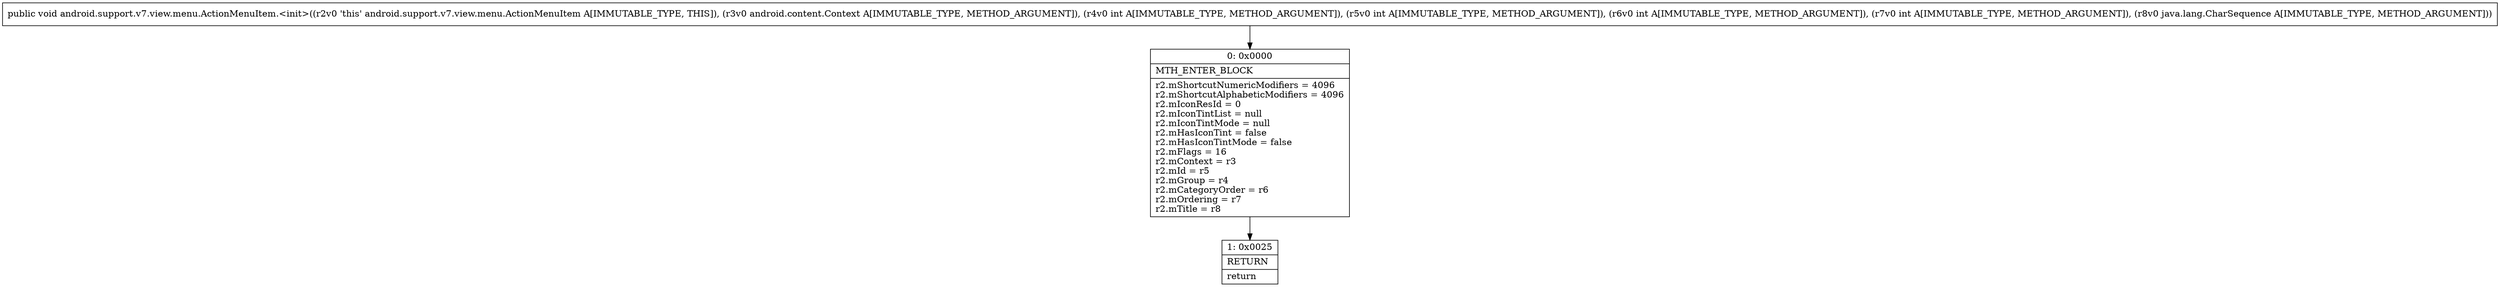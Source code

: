 digraph "CFG forandroid.support.v7.view.menu.ActionMenuItem.\<init\>(Landroid\/content\/Context;IIIILjava\/lang\/CharSequence;)V" {
Node_0 [shape=record,label="{0\:\ 0x0000|MTH_ENTER_BLOCK\l|r2.mShortcutNumericModifiers = 4096\lr2.mShortcutAlphabeticModifiers = 4096\lr2.mIconResId = 0\lr2.mIconTintList = null\lr2.mIconTintMode = null\lr2.mHasIconTint = false\lr2.mHasIconTintMode = false\lr2.mFlags = 16\lr2.mContext = r3\lr2.mId = r5\lr2.mGroup = r4\lr2.mCategoryOrder = r6\lr2.mOrdering = r7\lr2.mTitle = r8\l}"];
Node_1 [shape=record,label="{1\:\ 0x0025|RETURN\l|return\l}"];
MethodNode[shape=record,label="{public void android.support.v7.view.menu.ActionMenuItem.\<init\>((r2v0 'this' android.support.v7.view.menu.ActionMenuItem A[IMMUTABLE_TYPE, THIS]), (r3v0 android.content.Context A[IMMUTABLE_TYPE, METHOD_ARGUMENT]), (r4v0 int A[IMMUTABLE_TYPE, METHOD_ARGUMENT]), (r5v0 int A[IMMUTABLE_TYPE, METHOD_ARGUMENT]), (r6v0 int A[IMMUTABLE_TYPE, METHOD_ARGUMENT]), (r7v0 int A[IMMUTABLE_TYPE, METHOD_ARGUMENT]), (r8v0 java.lang.CharSequence A[IMMUTABLE_TYPE, METHOD_ARGUMENT])) }"];
MethodNode -> Node_0;
Node_0 -> Node_1;
}

